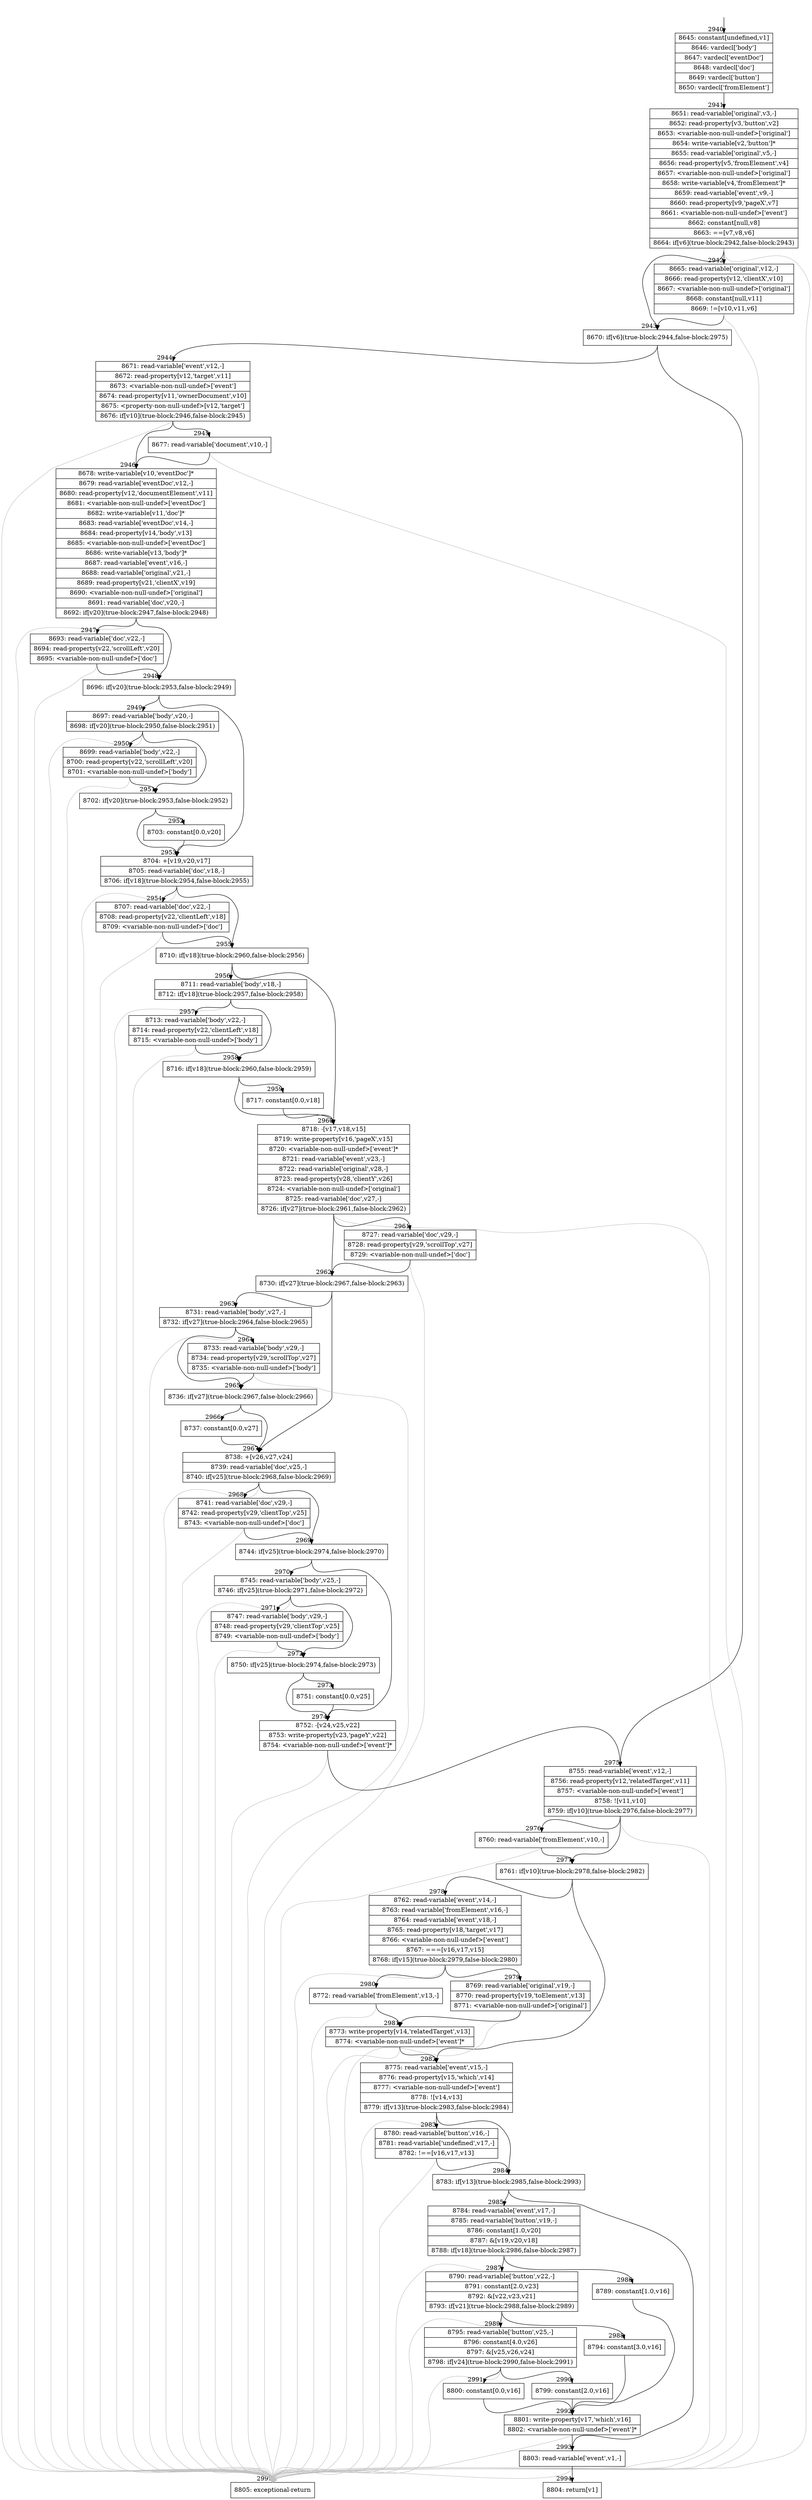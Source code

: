digraph {
rankdir="TD"
BB_entry179[shape=none,label=""];
BB_entry179 -> BB2940 [tailport=s, headport=n, headlabel="    2940"]
BB2940 [shape=record label="{8645: constant[undefined,v1]|8646: vardecl['body']|8647: vardecl['eventDoc']|8648: vardecl['doc']|8649: vardecl['button']|8650: vardecl['fromElement']}" ] 
BB2940 -> BB2941 [tailport=s, headport=n, headlabel="      2941"]
BB2941 [shape=record label="{8651: read-variable['original',v3,-]|8652: read-property[v3,'button',v2]|8653: \<variable-non-null-undef\>['original']|8654: write-variable[v2,'button']*|8655: read-variable['original',v5,-]|8656: read-property[v5,'fromElement',v4]|8657: \<variable-non-null-undef\>['original']|8658: write-variable[v4,'fromElement']*|8659: read-variable['event',v9,-]|8660: read-property[v9,'pageX',v7]|8661: \<variable-non-null-undef\>['event']|8662: constant[null,v8]|8663: ==[v7,v8,v6]|8664: if[v6](true-block:2942,false-block:2943)}" ] 
BB2941 -> BB2943 [tailport=s, headport=n, headlabel="      2943"]
BB2941 -> BB2942 [tailport=s, headport=n, headlabel="      2942"]
BB2941 -> BB2995 [tailport=s, headport=n, color=gray, headlabel="      2995"]
BB2942 [shape=record label="{8665: read-variable['original',v12,-]|8666: read-property[v12,'clientX',v10]|8667: \<variable-non-null-undef\>['original']|8668: constant[null,v11]|8669: !=[v10,v11,v6]}" ] 
BB2942 -> BB2943 [tailport=s, headport=n]
BB2942 -> BB2995 [tailport=s, headport=n, color=gray]
BB2943 [shape=record label="{8670: if[v6](true-block:2944,false-block:2975)}" ] 
BB2943 -> BB2944 [tailport=s, headport=n, headlabel="      2944"]
BB2943 -> BB2975 [tailport=s, headport=n, headlabel="      2975"]
BB2944 [shape=record label="{8671: read-variable['event',v12,-]|8672: read-property[v12,'target',v11]|8673: \<variable-non-null-undef\>['event']|8674: read-property[v11,'ownerDocument',v10]|8675: \<property-non-null-undef\>[v12,'target']|8676: if[v10](true-block:2946,false-block:2945)}" ] 
BB2944 -> BB2946 [tailport=s, headport=n, headlabel="      2946"]
BB2944 -> BB2945 [tailport=s, headport=n, headlabel="      2945"]
BB2944 -> BB2995 [tailport=s, headport=n, color=gray]
BB2945 [shape=record label="{8677: read-variable['document',v10,-]}" ] 
BB2945 -> BB2946 [tailport=s, headport=n]
BB2945 -> BB2995 [tailport=s, headport=n, color=gray]
BB2946 [shape=record label="{8678: write-variable[v10,'eventDoc']*|8679: read-variable['eventDoc',v12,-]|8680: read-property[v12,'documentElement',v11]|8681: \<variable-non-null-undef\>['eventDoc']|8682: write-variable[v11,'doc']*|8683: read-variable['eventDoc',v14,-]|8684: read-property[v14,'body',v13]|8685: \<variable-non-null-undef\>['eventDoc']|8686: write-variable[v13,'body']*|8687: read-variable['event',v16,-]|8688: read-variable['original',v21,-]|8689: read-property[v21,'clientX',v19]|8690: \<variable-non-null-undef\>['original']|8691: read-variable['doc',v20,-]|8692: if[v20](true-block:2947,false-block:2948)}" ] 
BB2946 -> BB2948 [tailport=s, headport=n, headlabel="      2948"]
BB2946 -> BB2947 [tailport=s, headport=n, headlabel="      2947"]
BB2946 -> BB2995 [tailport=s, headport=n, color=gray]
BB2947 [shape=record label="{8693: read-variable['doc',v22,-]|8694: read-property[v22,'scrollLeft',v20]|8695: \<variable-non-null-undef\>['doc']}" ] 
BB2947 -> BB2948 [tailport=s, headport=n]
BB2947 -> BB2995 [tailport=s, headport=n, color=gray]
BB2948 [shape=record label="{8696: if[v20](true-block:2953,false-block:2949)}" ] 
BB2948 -> BB2953 [tailport=s, headport=n, headlabel="      2953"]
BB2948 -> BB2949 [tailport=s, headport=n, headlabel="      2949"]
BB2949 [shape=record label="{8697: read-variable['body',v20,-]|8698: if[v20](true-block:2950,false-block:2951)}" ] 
BB2949 -> BB2951 [tailport=s, headport=n, headlabel="      2951"]
BB2949 -> BB2950 [tailport=s, headport=n, headlabel="      2950"]
BB2949 -> BB2995 [tailport=s, headport=n, color=gray]
BB2950 [shape=record label="{8699: read-variable['body',v22,-]|8700: read-property[v22,'scrollLeft',v20]|8701: \<variable-non-null-undef\>['body']}" ] 
BB2950 -> BB2951 [tailport=s, headport=n]
BB2950 -> BB2995 [tailport=s, headport=n, color=gray]
BB2951 [shape=record label="{8702: if[v20](true-block:2953,false-block:2952)}" ] 
BB2951 -> BB2953 [tailport=s, headport=n]
BB2951 -> BB2952 [tailport=s, headport=n, headlabel="      2952"]
BB2952 [shape=record label="{8703: constant[0.0,v20]}" ] 
BB2952 -> BB2953 [tailport=s, headport=n]
BB2953 [shape=record label="{8704: +[v19,v20,v17]|8705: read-variable['doc',v18,-]|8706: if[v18](true-block:2954,false-block:2955)}" ] 
BB2953 -> BB2955 [tailport=s, headport=n, headlabel="      2955"]
BB2953 -> BB2954 [tailport=s, headport=n, headlabel="      2954"]
BB2953 -> BB2995 [tailport=s, headport=n, color=gray]
BB2954 [shape=record label="{8707: read-variable['doc',v22,-]|8708: read-property[v22,'clientLeft',v18]|8709: \<variable-non-null-undef\>['doc']}" ] 
BB2954 -> BB2955 [tailport=s, headport=n]
BB2954 -> BB2995 [tailport=s, headport=n, color=gray]
BB2955 [shape=record label="{8710: if[v18](true-block:2960,false-block:2956)}" ] 
BB2955 -> BB2960 [tailport=s, headport=n, headlabel="      2960"]
BB2955 -> BB2956 [tailport=s, headport=n, headlabel="      2956"]
BB2956 [shape=record label="{8711: read-variable['body',v18,-]|8712: if[v18](true-block:2957,false-block:2958)}" ] 
BB2956 -> BB2958 [tailport=s, headport=n, headlabel="      2958"]
BB2956 -> BB2957 [tailport=s, headport=n, headlabel="      2957"]
BB2956 -> BB2995 [tailport=s, headport=n, color=gray]
BB2957 [shape=record label="{8713: read-variable['body',v22,-]|8714: read-property[v22,'clientLeft',v18]|8715: \<variable-non-null-undef\>['body']}" ] 
BB2957 -> BB2958 [tailport=s, headport=n]
BB2957 -> BB2995 [tailport=s, headport=n, color=gray]
BB2958 [shape=record label="{8716: if[v18](true-block:2960,false-block:2959)}" ] 
BB2958 -> BB2960 [tailport=s, headport=n]
BB2958 -> BB2959 [tailport=s, headport=n, headlabel="      2959"]
BB2959 [shape=record label="{8717: constant[0.0,v18]}" ] 
BB2959 -> BB2960 [tailport=s, headport=n]
BB2960 [shape=record label="{8718: -[v17,v18,v15]|8719: write-property[v16,'pageX',v15]|8720: \<variable-non-null-undef\>['event']*|8721: read-variable['event',v23,-]|8722: read-variable['original',v28,-]|8723: read-property[v28,'clientY',v26]|8724: \<variable-non-null-undef\>['original']|8725: read-variable['doc',v27,-]|8726: if[v27](true-block:2961,false-block:2962)}" ] 
BB2960 -> BB2962 [tailport=s, headport=n, headlabel="      2962"]
BB2960 -> BB2961 [tailport=s, headport=n, headlabel="      2961"]
BB2960 -> BB2995 [tailport=s, headport=n, color=gray]
BB2961 [shape=record label="{8727: read-variable['doc',v29,-]|8728: read-property[v29,'scrollTop',v27]|8729: \<variable-non-null-undef\>['doc']}" ] 
BB2961 -> BB2962 [tailport=s, headport=n]
BB2961 -> BB2995 [tailport=s, headport=n, color=gray]
BB2962 [shape=record label="{8730: if[v27](true-block:2967,false-block:2963)}" ] 
BB2962 -> BB2967 [tailport=s, headport=n, headlabel="      2967"]
BB2962 -> BB2963 [tailport=s, headport=n, headlabel="      2963"]
BB2963 [shape=record label="{8731: read-variable['body',v27,-]|8732: if[v27](true-block:2964,false-block:2965)}" ] 
BB2963 -> BB2965 [tailport=s, headport=n, headlabel="      2965"]
BB2963 -> BB2964 [tailport=s, headport=n, headlabel="      2964"]
BB2963 -> BB2995 [tailport=s, headport=n, color=gray]
BB2964 [shape=record label="{8733: read-variable['body',v29,-]|8734: read-property[v29,'scrollTop',v27]|8735: \<variable-non-null-undef\>['body']}" ] 
BB2964 -> BB2965 [tailport=s, headport=n]
BB2964 -> BB2995 [tailport=s, headport=n, color=gray]
BB2965 [shape=record label="{8736: if[v27](true-block:2967,false-block:2966)}" ] 
BB2965 -> BB2967 [tailport=s, headport=n]
BB2965 -> BB2966 [tailport=s, headport=n, headlabel="      2966"]
BB2966 [shape=record label="{8737: constant[0.0,v27]}" ] 
BB2966 -> BB2967 [tailport=s, headport=n]
BB2967 [shape=record label="{8738: +[v26,v27,v24]|8739: read-variable['doc',v25,-]|8740: if[v25](true-block:2968,false-block:2969)}" ] 
BB2967 -> BB2969 [tailport=s, headport=n, headlabel="      2969"]
BB2967 -> BB2968 [tailport=s, headport=n, headlabel="      2968"]
BB2967 -> BB2995 [tailport=s, headport=n, color=gray]
BB2968 [shape=record label="{8741: read-variable['doc',v29,-]|8742: read-property[v29,'clientTop',v25]|8743: \<variable-non-null-undef\>['doc']}" ] 
BB2968 -> BB2969 [tailport=s, headport=n]
BB2968 -> BB2995 [tailport=s, headport=n, color=gray]
BB2969 [shape=record label="{8744: if[v25](true-block:2974,false-block:2970)}" ] 
BB2969 -> BB2974 [tailport=s, headport=n, headlabel="      2974"]
BB2969 -> BB2970 [tailport=s, headport=n, headlabel="      2970"]
BB2970 [shape=record label="{8745: read-variable['body',v25,-]|8746: if[v25](true-block:2971,false-block:2972)}" ] 
BB2970 -> BB2972 [tailport=s, headport=n, headlabel="      2972"]
BB2970 -> BB2971 [tailport=s, headport=n, headlabel="      2971"]
BB2970 -> BB2995 [tailport=s, headport=n, color=gray]
BB2971 [shape=record label="{8747: read-variable['body',v29,-]|8748: read-property[v29,'clientTop',v25]|8749: \<variable-non-null-undef\>['body']}" ] 
BB2971 -> BB2972 [tailport=s, headport=n]
BB2971 -> BB2995 [tailport=s, headport=n, color=gray]
BB2972 [shape=record label="{8750: if[v25](true-block:2974,false-block:2973)}" ] 
BB2972 -> BB2974 [tailport=s, headport=n]
BB2972 -> BB2973 [tailport=s, headport=n, headlabel="      2973"]
BB2973 [shape=record label="{8751: constant[0.0,v25]}" ] 
BB2973 -> BB2974 [tailport=s, headport=n]
BB2974 [shape=record label="{8752: -[v24,v25,v22]|8753: write-property[v23,'pageY',v22]|8754: \<variable-non-null-undef\>['event']*}" ] 
BB2974 -> BB2975 [tailport=s, headport=n]
BB2974 -> BB2995 [tailport=s, headport=n, color=gray]
BB2975 [shape=record label="{8755: read-variable['event',v12,-]|8756: read-property[v12,'relatedTarget',v11]|8757: \<variable-non-null-undef\>['event']|8758: ![v11,v10]|8759: if[v10](true-block:2976,false-block:2977)}" ] 
BB2975 -> BB2977 [tailport=s, headport=n, headlabel="      2977"]
BB2975 -> BB2976 [tailport=s, headport=n, headlabel="      2976"]
BB2975 -> BB2995 [tailport=s, headport=n, color=gray]
BB2976 [shape=record label="{8760: read-variable['fromElement',v10,-]}" ] 
BB2976 -> BB2977 [tailport=s, headport=n]
BB2976 -> BB2995 [tailport=s, headport=n, color=gray]
BB2977 [shape=record label="{8761: if[v10](true-block:2978,false-block:2982)}" ] 
BB2977 -> BB2978 [tailport=s, headport=n, headlabel="      2978"]
BB2977 -> BB2982 [tailport=s, headport=n, headlabel="      2982"]
BB2978 [shape=record label="{8762: read-variable['event',v14,-]|8763: read-variable['fromElement',v16,-]|8764: read-variable['event',v18,-]|8765: read-property[v18,'target',v17]|8766: \<variable-non-null-undef\>['event']|8767: ===[v16,v17,v15]|8768: if[v15](true-block:2979,false-block:2980)}" ] 
BB2978 -> BB2979 [tailport=s, headport=n, headlabel="      2979"]
BB2978 -> BB2980 [tailport=s, headport=n, headlabel="      2980"]
BB2978 -> BB2995 [tailport=s, headport=n, color=gray]
BB2979 [shape=record label="{8769: read-variable['original',v19,-]|8770: read-property[v19,'toElement',v13]|8771: \<variable-non-null-undef\>['original']}" ] 
BB2979 -> BB2981 [tailport=s, headport=n, headlabel="      2981"]
BB2979 -> BB2995 [tailport=s, headport=n, color=gray]
BB2980 [shape=record label="{8772: read-variable['fromElement',v13,-]}" ] 
BB2980 -> BB2981 [tailport=s, headport=n]
BB2980 -> BB2995 [tailport=s, headport=n, color=gray]
BB2981 [shape=record label="{8773: write-property[v14,'relatedTarget',v13]|8774: \<variable-non-null-undef\>['event']*}" ] 
BB2981 -> BB2982 [tailport=s, headport=n]
BB2981 -> BB2995 [tailport=s, headport=n, color=gray]
BB2982 [shape=record label="{8775: read-variable['event',v15,-]|8776: read-property[v15,'which',v14]|8777: \<variable-non-null-undef\>['event']|8778: ![v14,v13]|8779: if[v13](true-block:2983,false-block:2984)}" ] 
BB2982 -> BB2984 [tailport=s, headport=n, headlabel="      2984"]
BB2982 -> BB2983 [tailport=s, headport=n, headlabel="      2983"]
BB2982 -> BB2995 [tailport=s, headport=n, color=gray]
BB2983 [shape=record label="{8780: read-variable['button',v16,-]|8781: read-variable['undefined',v17,-]|8782: !==[v16,v17,v13]}" ] 
BB2983 -> BB2984 [tailport=s, headport=n]
BB2983 -> BB2995 [tailport=s, headport=n, color=gray]
BB2984 [shape=record label="{8783: if[v13](true-block:2985,false-block:2993)}" ] 
BB2984 -> BB2985 [tailport=s, headport=n, headlabel="      2985"]
BB2984 -> BB2993 [tailport=s, headport=n, headlabel="      2993"]
BB2985 [shape=record label="{8784: read-variable['event',v17,-]|8785: read-variable['button',v19,-]|8786: constant[1.0,v20]|8787: &[v19,v20,v18]|8788: if[v18](true-block:2986,false-block:2987)}" ] 
BB2985 -> BB2986 [tailport=s, headport=n, headlabel="      2986"]
BB2985 -> BB2987 [tailport=s, headport=n, headlabel="      2987"]
BB2985 -> BB2995 [tailport=s, headport=n, color=gray]
BB2986 [shape=record label="{8789: constant[1.0,v16]}" ] 
BB2986 -> BB2992 [tailport=s, headport=n, headlabel="      2992"]
BB2987 [shape=record label="{8790: read-variable['button',v22,-]|8791: constant[2.0,v23]|8792: &[v22,v23,v21]|8793: if[v21](true-block:2988,false-block:2989)}" ] 
BB2987 -> BB2988 [tailport=s, headport=n, headlabel="      2988"]
BB2987 -> BB2989 [tailport=s, headport=n, headlabel="      2989"]
BB2987 -> BB2995 [tailport=s, headport=n, color=gray]
BB2988 [shape=record label="{8794: constant[3.0,v16]}" ] 
BB2988 -> BB2992 [tailport=s, headport=n]
BB2989 [shape=record label="{8795: read-variable['button',v25,-]|8796: constant[4.0,v26]|8797: &[v25,v26,v24]|8798: if[v24](true-block:2990,false-block:2991)}" ] 
BB2989 -> BB2990 [tailport=s, headport=n, headlabel="      2990"]
BB2989 -> BB2991 [tailport=s, headport=n, headlabel="      2991"]
BB2989 -> BB2995 [tailport=s, headport=n, color=gray]
BB2990 [shape=record label="{8799: constant[2.0,v16]}" ] 
BB2990 -> BB2992 [tailport=s, headport=n]
BB2991 [shape=record label="{8800: constant[0.0,v16]}" ] 
BB2991 -> BB2992 [tailport=s, headport=n]
BB2992 [shape=record label="{8801: write-property[v17,'which',v16]|8802: \<variable-non-null-undef\>['event']*}" ] 
BB2992 -> BB2993 [tailport=s, headport=n]
BB2992 -> BB2995 [tailport=s, headport=n, color=gray]
BB2993 [shape=record label="{8803: read-variable['event',v1,-]}" ] 
BB2993 -> BB2994 [tailport=s, headport=n, headlabel="      2994"]
BB2993 -> BB2995 [tailport=s, headport=n, color=gray]
BB2994 [shape=record label="{8804: return[v1]}" ] 
BB2995 [shape=record label="{8805: exceptional-return}" ] 
}
